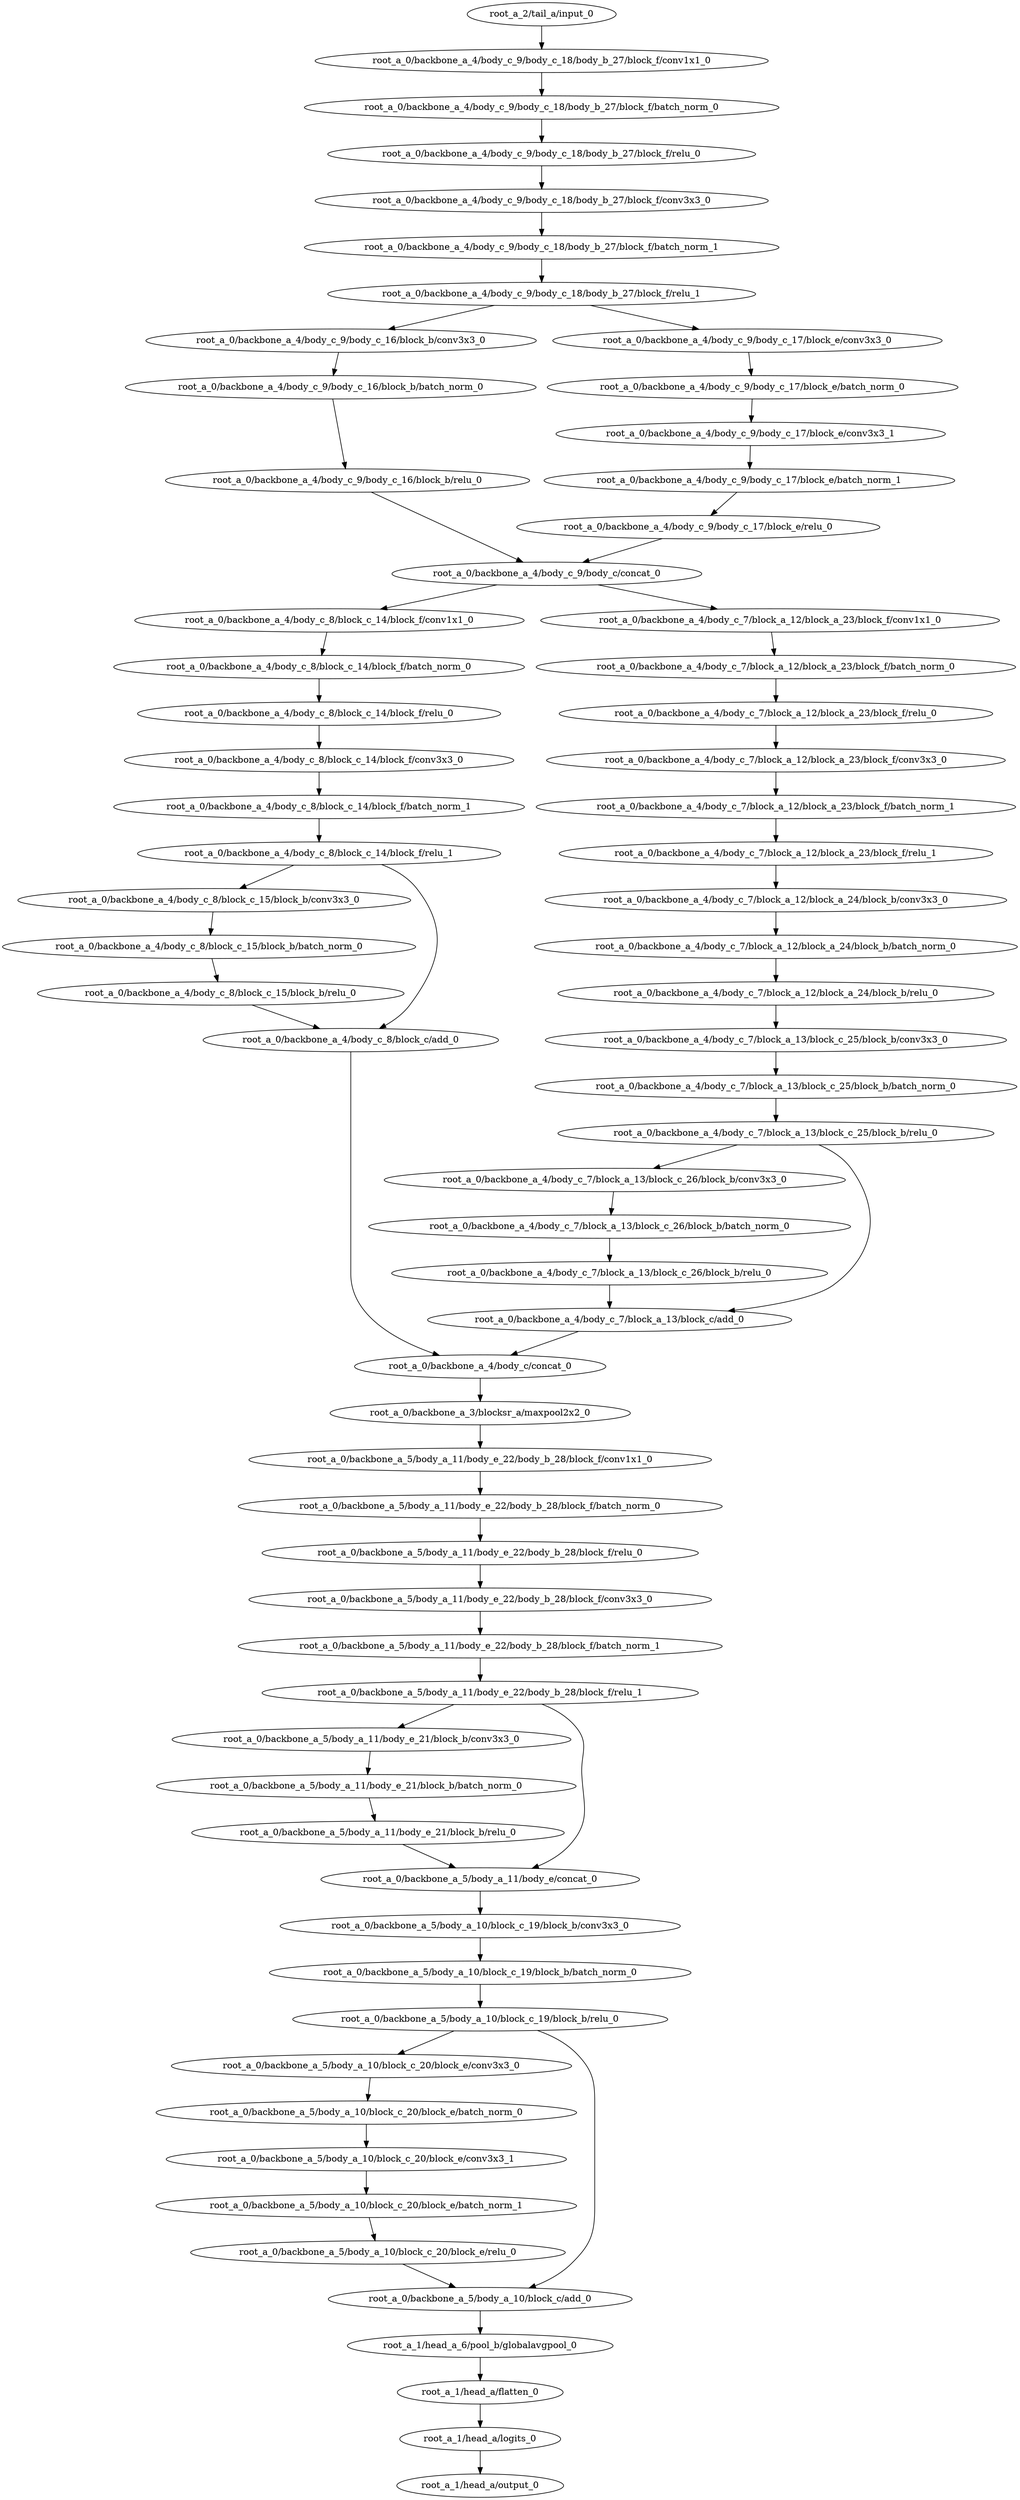 digraph root_a {
	"root_a_2/tail_a/input_0"
	"root_a_0/backbone_a_4/body_c_9/body_c_18/body_b_27/block_f/conv1x1_0"
	"root_a_0/backbone_a_4/body_c_9/body_c_18/body_b_27/block_f/batch_norm_0"
	"root_a_0/backbone_a_4/body_c_9/body_c_18/body_b_27/block_f/relu_0"
	"root_a_0/backbone_a_4/body_c_9/body_c_18/body_b_27/block_f/conv3x3_0"
	"root_a_0/backbone_a_4/body_c_9/body_c_18/body_b_27/block_f/batch_norm_1"
	"root_a_0/backbone_a_4/body_c_9/body_c_18/body_b_27/block_f/relu_1"
	"root_a_0/backbone_a_4/body_c_9/body_c_16/block_b/conv3x3_0"
	"root_a_0/backbone_a_4/body_c_9/body_c_16/block_b/batch_norm_0"
	"root_a_0/backbone_a_4/body_c_9/body_c_16/block_b/relu_0"
	"root_a_0/backbone_a_4/body_c_9/body_c_17/block_e/conv3x3_0"
	"root_a_0/backbone_a_4/body_c_9/body_c_17/block_e/batch_norm_0"
	"root_a_0/backbone_a_4/body_c_9/body_c_17/block_e/conv3x3_1"
	"root_a_0/backbone_a_4/body_c_9/body_c_17/block_e/batch_norm_1"
	"root_a_0/backbone_a_4/body_c_9/body_c_17/block_e/relu_0"
	"root_a_0/backbone_a_4/body_c_9/body_c/concat_0"
	"root_a_0/backbone_a_4/body_c_8/block_c_14/block_f/conv1x1_0"
	"root_a_0/backbone_a_4/body_c_8/block_c_14/block_f/batch_norm_0"
	"root_a_0/backbone_a_4/body_c_8/block_c_14/block_f/relu_0"
	"root_a_0/backbone_a_4/body_c_8/block_c_14/block_f/conv3x3_0"
	"root_a_0/backbone_a_4/body_c_8/block_c_14/block_f/batch_norm_1"
	"root_a_0/backbone_a_4/body_c_8/block_c_14/block_f/relu_1"
	"root_a_0/backbone_a_4/body_c_8/block_c_15/block_b/conv3x3_0"
	"root_a_0/backbone_a_4/body_c_8/block_c_15/block_b/batch_norm_0"
	"root_a_0/backbone_a_4/body_c_8/block_c_15/block_b/relu_0"
	"root_a_0/backbone_a_4/body_c_8/block_c/add_0"
	"root_a_0/backbone_a_4/body_c_7/block_a_12/block_a_23/block_f/conv1x1_0"
	"root_a_0/backbone_a_4/body_c_7/block_a_12/block_a_23/block_f/batch_norm_0"
	"root_a_0/backbone_a_4/body_c_7/block_a_12/block_a_23/block_f/relu_0"
	"root_a_0/backbone_a_4/body_c_7/block_a_12/block_a_23/block_f/conv3x3_0"
	"root_a_0/backbone_a_4/body_c_7/block_a_12/block_a_23/block_f/batch_norm_1"
	"root_a_0/backbone_a_4/body_c_7/block_a_12/block_a_23/block_f/relu_1"
	"root_a_0/backbone_a_4/body_c_7/block_a_12/block_a_24/block_b/conv3x3_0"
	"root_a_0/backbone_a_4/body_c_7/block_a_12/block_a_24/block_b/batch_norm_0"
	"root_a_0/backbone_a_4/body_c_7/block_a_12/block_a_24/block_b/relu_0"
	"root_a_0/backbone_a_4/body_c_7/block_a_13/block_c_25/block_b/conv3x3_0"
	"root_a_0/backbone_a_4/body_c_7/block_a_13/block_c_25/block_b/batch_norm_0"
	"root_a_0/backbone_a_4/body_c_7/block_a_13/block_c_25/block_b/relu_0"
	"root_a_0/backbone_a_4/body_c_7/block_a_13/block_c_26/block_b/conv3x3_0"
	"root_a_0/backbone_a_4/body_c_7/block_a_13/block_c_26/block_b/batch_norm_0"
	"root_a_0/backbone_a_4/body_c_7/block_a_13/block_c_26/block_b/relu_0"
	"root_a_0/backbone_a_4/body_c_7/block_a_13/block_c/add_0"
	"root_a_0/backbone_a_4/body_c/concat_0"
	"root_a_0/backbone_a_3/blocksr_a/maxpool2x2_0"
	"root_a_0/backbone_a_5/body_a_11/body_e_22/body_b_28/block_f/conv1x1_0"
	"root_a_0/backbone_a_5/body_a_11/body_e_22/body_b_28/block_f/batch_norm_0"
	"root_a_0/backbone_a_5/body_a_11/body_e_22/body_b_28/block_f/relu_0"
	"root_a_0/backbone_a_5/body_a_11/body_e_22/body_b_28/block_f/conv3x3_0"
	"root_a_0/backbone_a_5/body_a_11/body_e_22/body_b_28/block_f/batch_norm_1"
	"root_a_0/backbone_a_5/body_a_11/body_e_22/body_b_28/block_f/relu_1"
	"root_a_0/backbone_a_5/body_a_11/body_e_21/block_b/conv3x3_0"
	"root_a_0/backbone_a_5/body_a_11/body_e_21/block_b/batch_norm_0"
	"root_a_0/backbone_a_5/body_a_11/body_e_21/block_b/relu_0"
	"root_a_0/backbone_a_5/body_a_11/body_e/concat_0"
	"root_a_0/backbone_a_5/body_a_10/block_c_19/block_b/conv3x3_0"
	"root_a_0/backbone_a_5/body_a_10/block_c_19/block_b/batch_norm_0"
	"root_a_0/backbone_a_5/body_a_10/block_c_19/block_b/relu_0"
	"root_a_0/backbone_a_5/body_a_10/block_c_20/block_e/conv3x3_0"
	"root_a_0/backbone_a_5/body_a_10/block_c_20/block_e/batch_norm_0"
	"root_a_0/backbone_a_5/body_a_10/block_c_20/block_e/conv3x3_1"
	"root_a_0/backbone_a_5/body_a_10/block_c_20/block_e/batch_norm_1"
	"root_a_0/backbone_a_5/body_a_10/block_c_20/block_e/relu_0"
	"root_a_0/backbone_a_5/body_a_10/block_c/add_0"
	"root_a_1/head_a_6/pool_b/globalavgpool_0"
	"root_a_1/head_a/flatten_0"
	"root_a_1/head_a/logits_0"
	"root_a_1/head_a/output_0"

	"root_a_2/tail_a/input_0" -> "root_a_0/backbone_a_4/body_c_9/body_c_18/body_b_27/block_f/conv1x1_0"
	"root_a_0/backbone_a_4/body_c_9/body_c_18/body_b_27/block_f/conv1x1_0" -> "root_a_0/backbone_a_4/body_c_9/body_c_18/body_b_27/block_f/batch_norm_0"
	"root_a_0/backbone_a_4/body_c_9/body_c_18/body_b_27/block_f/batch_norm_0" -> "root_a_0/backbone_a_4/body_c_9/body_c_18/body_b_27/block_f/relu_0"
	"root_a_0/backbone_a_4/body_c_9/body_c_18/body_b_27/block_f/relu_0" -> "root_a_0/backbone_a_4/body_c_9/body_c_18/body_b_27/block_f/conv3x3_0"
	"root_a_0/backbone_a_4/body_c_9/body_c_18/body_b_27/block_f/conv3x3_0" -> "root_a_0/backbone_a_4/body_c_9/body_c_18/body_b_27/block_f/batch_norm_1"
	"root_a_0/backbone_a_4/body_c_9/body_c_18/body_b_27/block_f/batch_norm_1" -> "root_a_0/backbone_a_4/body_c_9/body_c_18/body_b_27/block_f/relu_1"
	"root_a_0/backbone_a_4/body_c_9/body_c_18/body_b_27/block_f/relu_1" -> "root_a_0/backbone_a_4/body_c_9/body_c_16/block_b/conv3x3_0"
	"root_a_0/backbone_a_4/body_c_9/body_c_16/block_b/conv3x3_0" -> "root_a_0/backbone_a_4/body_c_9/body_c_16/block_b/batch_norm_0"
	"root_a_0/backbone_a_4/body_c_9/body_c_16/block_b/batch_norm_0" -> "root_a_0/backbone_a_4/body_c_9/body_c_16/block_b/relu_0"
	"root_a_0/backbone_a_4/body_c_9/body_c_18/body_b_27/block_f/relu_1" -> "root_a_0/backbone_a_4/body_c_9/body_c_17/block_e/conv3x3_0"
	"root_a_0/backbone_a_4/body_c_9/body_c_17/block_e/conv3x3_0" -> "root_a_0/backbone_a_4/body_c_9/body_c_17/block_e/batch_norm_0"
	"root_a_0/backbone_a_4/body_c_9/body_c_17/block_e/batch_norm_0" -> "root_a_0/backbone_a_4/body_c_9/body_c_17/block_e/conv3x3_1"
	"root_a_0/backbone_a_4/body_c_9/body_c_17/block_e/conv3x3_1" -> "root_a_0/backbone_a_4/body_c_9/body_c_17/block_e/batch_norm_1"
	"root_a_0/backbone_a_4/body_c_9/body_c_17/block_e/batch_norm_1" -> "root_a_0/backbone_a_4/body_c_9/body_c_17/block_e/relu_0"
	"root_a_0/backbone_a_4/body_c_9/body_c_16/block_b/relu_0" -> "root_a_0/backbone_a_4/body_c_9/body_c/concat_0"
	"root_a_0/backbone_a_4/body_c_9/body_c_17/block_e/relu_0" -> "root_a_0/backbone_a_4/body_c_9/body_c/concat_0"
	"root_a_0/backbone_a_4/body_c_9/body_c/concat_0" -> "root_a_0/backbone_a_4/body_c_8/block_c_14/block_f/conv1x1_0"
	"root_a_0/backbone_a_4/body_c_8/block_c_14/block_f/conv1x1_0" -> "root_a_0/backbone_a_4/body_c_8/block_c_14/block_f/batch_norm_0"
	"root_a_0/backbone_a_4/body_c_8/block_c_14/block_f/batch_norm_0" -> "root_a_0/backbone_a_4/body_c_8/block_c_14/block_f/relu_0"
	"root_a_0/backbone_a_4/body_c_8/block_c_14/block_f/relu_0" -> "root_a_0/backbone_a_4/body_c_8/block_c_14/block_f/conv3x3_0"
	"root_a_0/backbone_a_4/body_c_8/block_c_14/block_f/conv3x3_0" -> "root_a_0/backbone_a_4/body_c_8/block_c_14/block_f/batch_norm_1"
	"root_a_0/backbone_a_4/body_c_8/block_c_14/block_f/batch_norm_1" -> "root_a_0/backbone_a_4/body_c_8/block_c_14/block_f/relu_1"
	"root_a_0/backbone_a_4/body_c_8/block_c_14/block_f/relu_1" -> "root_a_0/backbone_a_4/body_c_8/block_c_15/block_b/conv3x3_0"
	"root_a_0/backbone_a_4/body_c_8/block_c_15/block_b/conv3x3_0" -> "root_a_0/backbone_a_4/body_c_8/block_c_15/block_b/batch_norm_0"
	"root_a_0/backbone_a_4/body_c_8/block_c_15/block_b/batch_norm_0" -> "root_a_0/backbone_a_4/body_c_8/block_c_15/block_b/relu_0"
	"root_a_0/backbone_a_4/body_c_8/block_c_15/block_b/relu_0" -> "root_a_0/backbone_a_4/body_c_8/block_c/add_0"
	"root_a_0/backbone_a_4/body_c_8/block_c_14/block_f/relu_1" -> "root_a_0/backbone_a_4/body_c_8/block_c/add_0"
	"root_a_0/backbone_a_4/body_c_9/body_c/concat_0" -> "root_a_0/backbone_a_4/body_c_7/block_a_12/block_a_23/block_f/conv1x1_0"
	"root_a_0/backbone_a_4/body_c_7/block_a_12/block_a_23/block_f/conv1x1_0" -> "root_a_0/backbone_a_4/body_c_7/block_a_12/block_a_23/block_f/batch_norm_0"
	"root_a_0/backbone_a_4/body_c_7/block_a_12/block_a_23/block_f/batch_norm_0" -> "root_a_0/backbone_a_4/body_c_7/block_a_12/block_a_23/block_f/relu_0"
	"root_a_0/backbone_a_4/body_c_7/block_a_12/block_a_23/block_f/relu_0" -> "root_a_0/backbone_a_4/body_c_7/block_a_12/block_a_23/block_f/conv3x3_0"
	"root_a_0/backbone_a_4/body_c_7/block_a_12/block_a_23/block_f/conv3x3_0" -> "root_a_0/backbone_a_4/body_c_7/block_a_12/block_a_23/block_f/batch_norm_1"
	"root_a_0/backbone_a_4/body_c_7/block_a_12/block_a_23/block_f/batch_norm_1" -> "root_a_0/backbone_a_4/body_c_7/block_a_12/block_a_23/block_f/relu_1"
	"root_a_0/backbone_a_4/body_c_7/block_a_12/block_a_23/block_f/relu_1" -> "root_a_0/backbone_a_4/body_c_7/block_a_12/block_a_24/block_b/conv3x3_0"
	"root_a_0/backbone_a_4/body_c_7/block_a_12/block_a_24/block_b/conv3x3_0" -> "root_a_0/backbone_a_4/body_c_7/block_a_12/block_a_24/block_b/batch_norm_0"
	"root_a_0/backbone_a_4/body_c_7/block_a_12/block_a_24/block_b/batch_norm_0" -> "root_a_0/backbone_a_4/body_c_7/block_a_12/block_a_24/block_b/relu_0"
	"root_a_0/backbone_a_4/body_c_7/block_a_12/block_a_24/block_b/relu_0" -> "root_a_0/backbone_a_4/body_c_7/block_a_13/block_c_25/block_b/conv3x3_0"
	"root_a_0/backbone_a_4/body_c_7/block_a_13/block_c_25/block_b/conv3x3_0" -> "root_a_0/backbone_a_4/body_c_7/block_a_13/block_c_25/block_b/batch_norm_0"
	"root_a_0/backbone_a_4/body_c_7/block_a_13/block_c_25/block_b/batch_norm_0" -> "root_a_0/backbone_a_4/body_c_7/block_a_13/block_c_25/block_b/relu_0"
	"root_a_0/backbone_a_4/body_c_7/block_a_13/block_c_25/block_b/relu_0" -> "root_a_0/backbone_a_4/body_c_7/block_a_13/block_c_26/block_b/conv3x3_0"
	"root_a_0/backbone_a_4/body_c_7/block_a_13/block_c_26/block_b/conv3x3_0" -> "root_a_0/backbone_a_4/body_c_7/block_a_13/block_c_26/block_b/batch_norm_0"
	"root_a_0/backbone_a_4/body_c_7/block_a_13/block_c_26/block_b/batch_norm_0" -> "root_a_0/backbone_a_4/body_c_7/block_a_13/block_c_26/block_b/relu_0"
	"root_a_0/backbone_a_4/body_c_7/block_a_13/block_c_26/block_b/relu_0" -> "root_a_0/backbone_a_4/body_c_7/block_a_13/block_c/add_0"
	"root_a_0/backbone_a_4/body_c_7/block_a_13/block_c_25/block_b/relu_0" -> "root_a_0/backbone_a_4/body_c_7/block_a_13/block_c/add_0"
	"root_a_0/backbone_a_4/body_c_8/block_c/add_0" -> "root_a_0/backbone_a_4/body_c/concat_0"
	"root_a_0/backbone_a_4/body_c_7/block_a_13/block_c/add_0" -> "root_a_0/backbone_a_4/body_c/concat_0"
	"root_a_0/backbone_a_4/body_c/concat_0" -> "root_a_0/backbone_a_3/blocksr_a/maxpool2x2_0"
	"root_a_0/backbone_a_3/blocksr_a/maxpool2x2_0" -> "root_a_0/backbone_a_5/body_a_11/body_e_22/body_b_28/block_f/conv1x1_0"
	"root_a_0/backbone_a_5/body_a_11/body_e_22/body_b_28/block_f/conv1x1_0" -> "root_a_0/backbone_a_5/body_a_11/body_e_22/body_b_28/block_f/batch_norm_0"
	"root_a_0/backbone_a_5/body_a_11/body_e_22/body_b_28/block_f/batch_norm_0" -> "root_a_0/backbone_a_5/body_a_11/body_e_22/body_b_28/block_f/relu_0"
	"root_a_0/backbone_a_5/body_a_11/body_e_22/body_b_28/block_f/relu_0" -> "root_a_0/backbone_a_5/body_a_11/body_e_22/body_b_28/block_f/conv3x3_0"
	"root_a_0/backbone_a_5/body_a_11/body_e_22/body_b_28/block_f/conv3x3_0" -> "root_a_0/backbone_a_5/body_a_11/body_e_22/body_b_28/block_f/batch_norm_1"
	"root_a_0/backbone_a_5/body_a_11/body_e_22/body_b_28/block_f/batch_norm_1" -> "root_a_0/backbone_a_5/body_a_11/body_e_22/body_b_28/block_f/relu_1"
	"root_a_0/backbone_a_5/body_a_11/body_e_22/body_b_28/block_f/relu_1" -> "root_a_0/backbone_a_5/body_a_11/body_e_21/block_b/conv3x3_0"
	"root_a_0/backbone_a_5/body_a_11/body_e_21/block_b/conv3x3_0" -> "root_a_0/backbone_a_5/body_a_11/body_e_21/block_b/batch_norm_0"
	"root_a_0/backbone_a_5/body_a_11/body_e_21/block_b/batch_norm_0" -> "root_a_0/backbone_a_5/body_a_11/body_e_21/block_b/relu_0"
	"root_a_0/backbone_a_5/body_a_11/body_e_22/body_b_28/block_f/relu_1" -> "root_a_0/backbone_a_5/body_a_11/body_e/concat_0"
	"root_a_0/backbone_a_5/body_a_11/body_e_21/block_b/relu_0" -> "root_a_0/backbone_a_5/body_a_11/body_e/concat_0"
	"root_a_0/backbone_a_5/body_a_11/body_e/concat_0" -> "root_a_0/backbone_a_5/body_a_10/block_c_19/block_b/conv3x3_0"
	"root_a_0/backbone_a_5/body_a_10/block_c_19/block_b/conv3x3_0" -> "root_a_0/backbone_a_5/body_a_10/block_c_19/block_b/batch_norm_0"
	"root_a_0/backbone_a_5/body_a_10/block_c_19/block_b/batch_norm_0" -> "root_a_0/backbone_a_5/body_a_10/block_c_19/block_b/relu_0"
	"root_a_0/backbone_a_5/body_a_10/block_c_19/block_b/relu_0" -> "root_a_0/backbone_a_5/body_a_10/block_c_20/block_e/conv3x3_0"
	"root_a_0/backbone_a_5/body_a_10/block_c_20/block_e/conv3x3_0" -> "root_a_0/backbone_a_5/body_a_10/block_c_20/block_e/batch_norm_0"
	"root_a_0/backbone_a_5/body_a_10/block_c_20/block_e/batch_norm_0" -> "root_a_0/backbone_a_5/body_a_10/block_c_20/block_e/conv3x3_1"
	"root_a_0/backbone_a_5/body_a_10/block_c_20/block_e/conv3x3_1" -> "root_a_0/backbone_a_5/body_a_10/block_c_20/block_e/batch_norm_1"
	"root_a_0/backbone_a_5/body_a_10/block_c_20/block_e/batch_norm_1" -> "root_a_0/backbone_a_5/body_a_10/block_c_20/block_e/relu_0"
	"root_a_0/backbone_a_5/body_a_10/block_c_19/block_b/relu_0" -> "root_a_0/backbone_a_5/body_a_10/block_c/add_0"
	"root_a_0/backbone_a_5/body_a_10/block_c_20/block_e/relu_0" -> "root_a_0/backbone_a_5/body_a_10/block_c/add_0"
	"root_a_0/backbone_a_5/body_a_10/block_c/add_0" -> "root_a_1/head_a_6/pool_b/globalavgpool_0"
	"root_a_1/head_a_6/pool_b/globalavgpool_0" -> "root_a_1/head_a/flatten_0"
	"root_a_1/head_a/flatten_0" -> "root_a_1/head_a/logits_0"
	"root_a_1/head_a/logits_0" -> "root_a_1/head_a/output_0"

}
